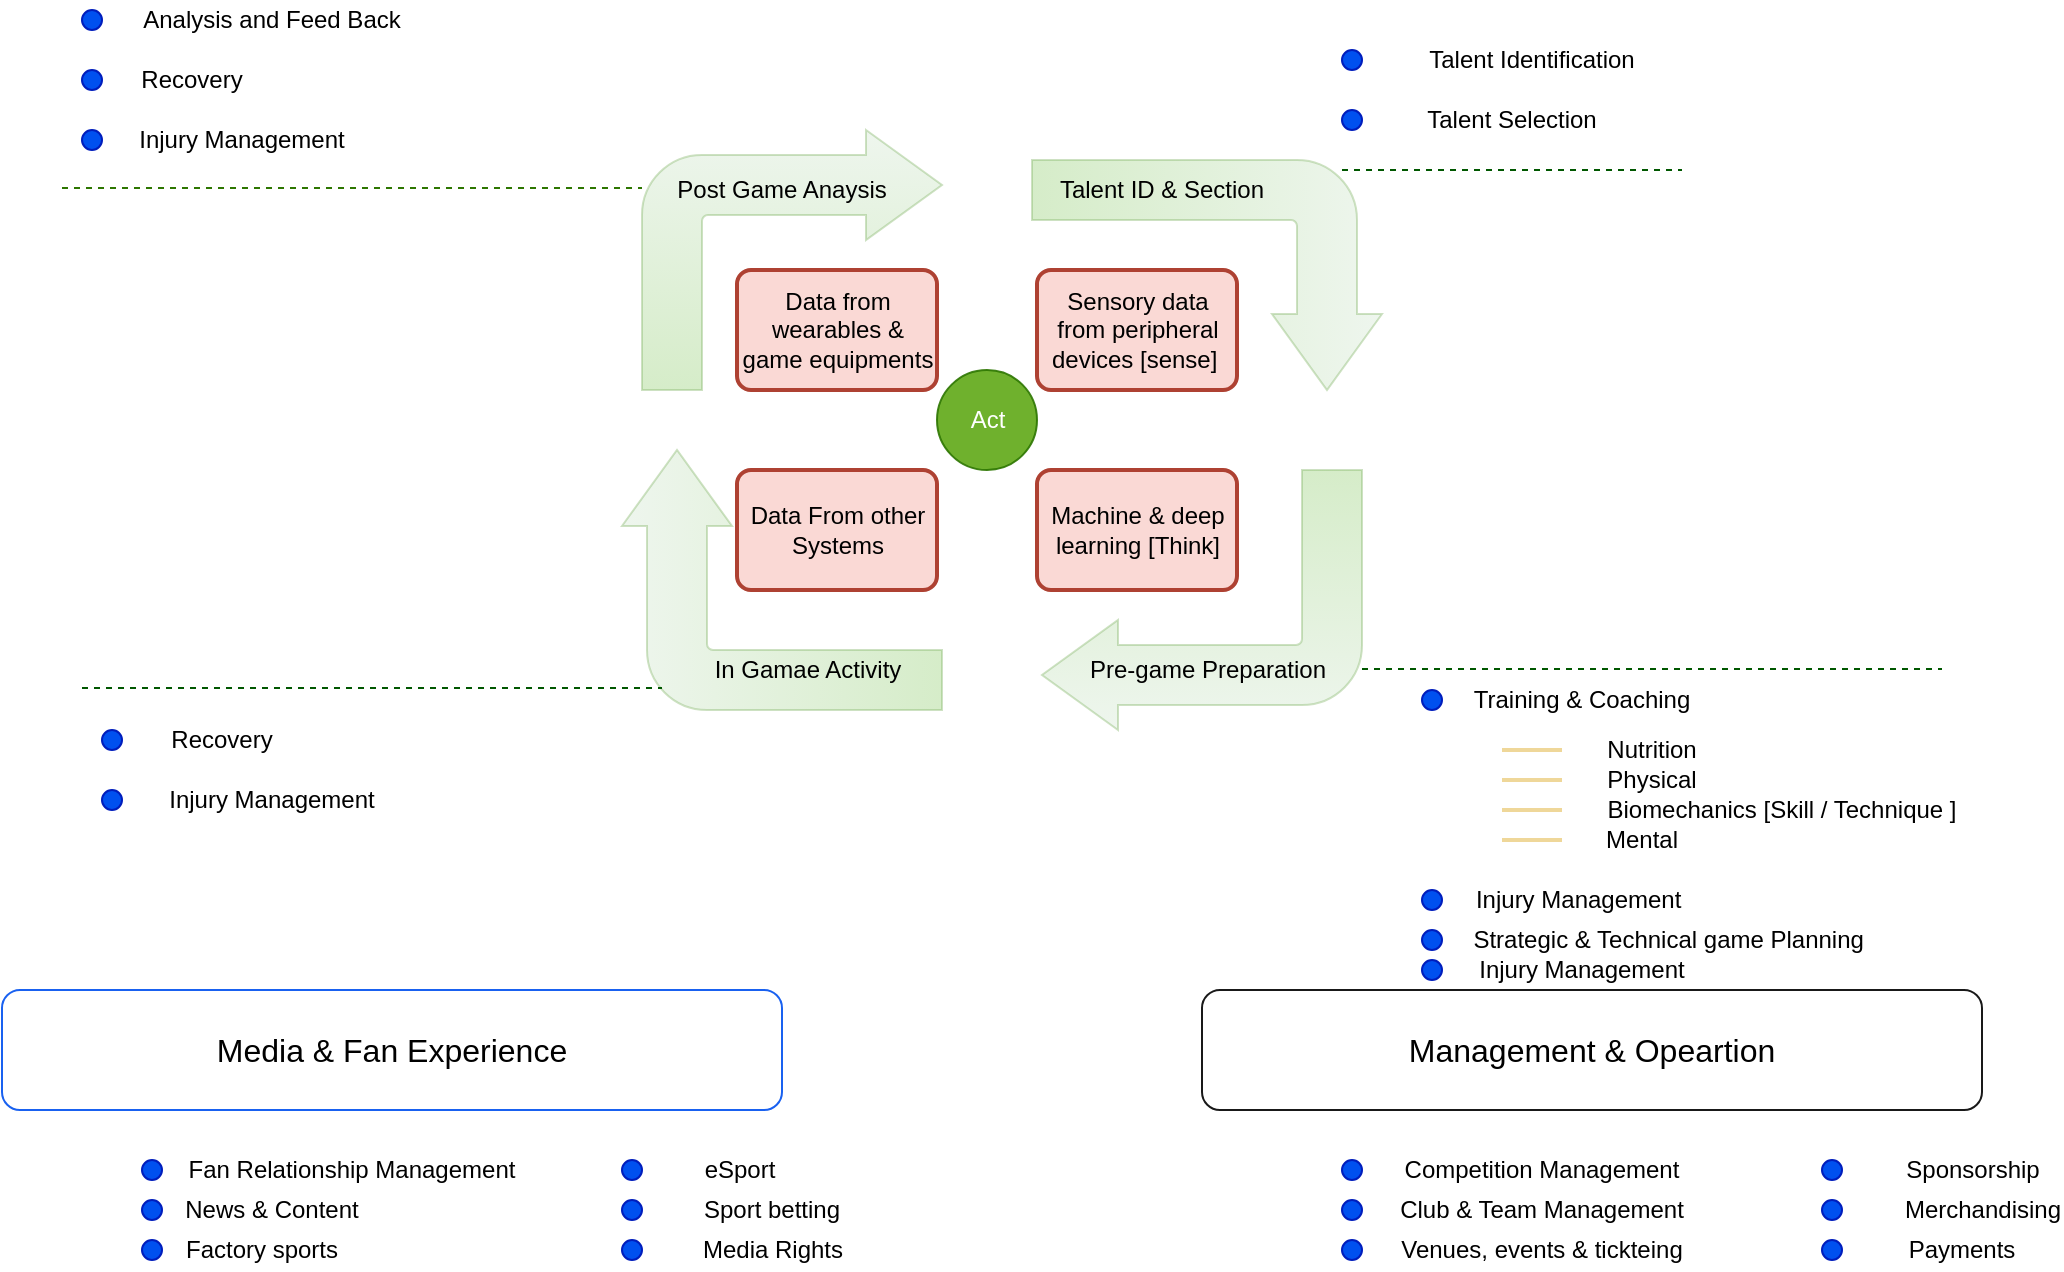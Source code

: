<mxfile version="14.8.0" type="github"><diagram id="dIYdEnNIZuL-_jfatvNl" name="Page-1"><mxGraphModel dx="1108" dy="450" grid="1" gridSize="10" guides="1" tooltips="1" connect="1" arrows="1" fold="1" page="1" pageScale="1" pageWidth="2339" pageHeight="3300" math="0" shadow="0"><root><mxCell id="0"/><mxCell id="1" parent="0"/><mxCell id="mNRW3UApOmTOywDUo0Aa-3" value="&lt;span&gt;Act&lt;/span&gt;" style="ellipse;whiteSpace=wrap;html=1;aspect=fixed;fillColor=#60a917;fontColor=#ffffff;opacity=90;strokeColor=#2D7600;" parent="1" vertex="1"><mxGeometry x="477.5" y="210" width="50" height="50" as="geometry"/></mxCell><mxCell id="mNRW3UApOmTOywDUo0Aa-6" value="Data from wearables &amp;amp; game equipments" style="rounded=1;whiteSpace=wrap;html=1;absoluteArcSize=1;arcSize=14;strokeWidth=2;fillColor=#fad9d5;strokeColor=#ae4132;" parent="1" vertex="1"><mxGeometry x="377.5" y="160" width="100" height="60" as="geometry"/></mxCell><mxCell id="mNRW3UApOmTOywDUo0Aa-7" value="Sensory data from peripheral devices [sense]&amp;nbsp;" style="rounded=1;whiteSpace=wrap;html=1;absoluteArcSize=1;arcSize=14;strokeWidth=2;fillColor=#fad9d5;strokeColor=#ae4132;" parent="1" vertex="1"><mxGeometry x="527.5" y="160" width="100" height="60" as="geometry"/></mxCell><mxCell id="mNRW3UApOmTOywDUo0Aa-8" value="Machine &amp;amp; deep learning [Think]" style="rounded=1;whiteSpace=wrap;html=1;absoluteArcSize=1;arcSize=14;strokeWidth=2;fillColor=#fad9d5;strokeColor=#ae4132;" parent="1" vertex="1"><mxGeometry x="527.5" y="260" width="100" height="60" as="geometry"/></mxCell><mxCell id="mNRW3UApOmTOywDUo0Aa-9" value="Data From other Systems" style="rounded=1;whiteSpace=wrap;html=1;absoluteArcSize=1;arcSize=14;strokeWidth=2;fillColor=#fad9d5;strokeColor=#ae4132;" parent="1" vertex="1"><mxGeometry x="377.5" y="260" width="100" height="60" as="geometry"/></mxCell><mxCell id="mNRW3UApOmTOywDUo0Aa-12" value="" style="html=1;shadow=0;dashed=0;align=center;verticalAlign=middle;shape=mxgraph.arrows2.bendArrow;dy=15;dx=38;notch=0;arrowHead=55;rounded=1;gradientColor=#97d077;opacity=40;fillColor=#d5e8d4;strokeColor=#82b366;" parent="1" vertex="1"><mxGeometry x="330" y="90" width="150" height="130" as="geometry"/></mxCell><mxCell id="mNRW3UApOmTOywDUo0Aa-13" value="" style="html=1;shadow=0;dashed=0;align=center;verticalAlign=middle;shape=mxgraph.arrows2.bendArrow;dy=15;dx=38;notch=0;arrowHead=55;rounded=1;gradientColor=#97d077;opacity=40;rotation=-180;fillColor=#d5e8d4;strokeColor=#82b366;" parent="1" vertex="1"><mxGeometry x="530" y="260" width="160" height="130" as="geometry"/></mxCell><mxCell id="mNRW3UApOmTOywDUo0Aa-14" value="" style="html=1;shadow=0;dashed=0;align=center;verticalAlign=middle;shape=mxgraph.arrows2.bendArrow;dy=15;dx=38;notch=0;arrowHead=55;rounded=1;gradientColor=#97d077;opacity=40;rotation=-180;direction=south;fillColor=#d5e8d4;strokeColor=#82b366;" parent="1" vertex="1"><mxGeometry x="320" y="250" width="160" height="130" as="geometry"/></mxCell><mxCell id="mNRW3UApOmTOywDUo0Aa-15" value="" style="html=1;shadow=0;dashed=0;align=center;verticalAlign=middle;shape=mxgraph.arrows2.bendArrow;dy=15;dx=38;notch=0;arrowHead=55;rounded=1;gradientColor=#97d077;opacity=40;rotation=90;fillColor=#d5e8d4;strokeColor=#82b366;" parent="1" vertex="1"><mxGeometry x="555" y="75" width="115" height="175" as="geometry"/></mxCell><mxCell id="mNRW3UApOmTOywDUo0Aa-16" value="Post Game Anaysis" style="text;html=1;strokeColor=none;fillColor=none;align=center;verticalAlign=middle;whiteSpace=wrap;rounded=0;shadow=0;opacity=40;" parent="1" vertex="1"><mxGeometry x="340" y="110" width="120" height="20" as="geometry"/></mxCell><mxCell id="mNRW3UApOmTOywDUo0Aa-17" value="Talent ID &amp;amp; Section" style="text;html=1;strokeColor=none;fillColor=none;align=center;verticalAlign=middle;whiteSpace=wrap;rounded=0;shadow=0;opacity=40;" parent="1" vertex="1"><mxGeometry x="500" y="110" width="180" height="20" as="geometry"/></mxCell><mxCell id="mNRW3UApOmTOywDUo0Aa-18" value="Pre-game Preparation" style="text;html=1;strokeColor=none;fillColor=none;align=center;verticalAlign=middle;whiteSpace=wrap;rounded=0;shadow=0;opacity=40;" parent="1" vertex="1"><mxGeometry x="532.5" y="350" width="160" height="20" as="geometry"/></mxCell><mxCell id="mNRW3UApOmTOywDUo0Aa-19" value="In Gamae Activity" style="text;html=1;strokeColor=none;fillColor=none;align=center;verticalAlign=middle;whiteSpace=wrap;rounded=0;shadow=0;opacity=40;" parent="1" vertex="1"><mxGeometry x="347.5" y="350" width="130" height="20" as="geometry"/></mxCell><mxCell id="mNRW3UApOmTOywDUo0Aa-21" value="" style="endArrow=none;dashed=1;html=1;entryX=0;entryY=0.223;entryDx=0;entryDy=0;entryPerimeter=0;fillColor=#60a917;strokeColor=#2D7600;" parent="1" target="mNRW3UApOmTOywDUo0Aa-12" edge="1"><mxGeometry width="50" height="50" relative="1" as="geometry"><mxPoint x="40" y="119" as="sourcePoint"/><mxPoint x="300" y="120" as="targetPoint"/></mxGeometry></mxCell><mxCell id="mNRW3UApOmTOywDUo0Aa-22" value="" style="shape=ellipse;strokeColor=#001DBC;html=1;shadow=0;fontColor=#ffffff;fillColor=#0050EF;" parent="1" vertex="1"><mxGeometry x="50" y="30" width="10" height="10" as="geometry"/></mxCell><mxCell id="mNRW3UApOmTOywDUo0Aa-23" value="Analysis and Feed Back" style="text;html=1;strokeColor=none;fillColor=none;align=center;verticalAlign=middle;whiteSpace=wrap;rounded=0;shadow=0;opacity=40;" parent="1" vertex="1"><mxGeometry x="60" y="25" width="170" height="20" as="geometry"/></mxCell><mxCell id="mNRW3UApOmTOywDUo0Aa-33" value="" style="shape=ellipse;fillColor=#0050EF;strokeColor=#001DBC;html=1;shadow=0;fontColor=#ffffff;" parent="1" vertex="1"><mxGeometry x="50" y="60" width="10" height="10" as="geometry"/></mxCell><mxCell id="mNRW3UApOmTOywDUo0Aa-34" value="" style="shape=ellipse;fillColor=#0050EF;strokeColor=#001DBC;html=1;shadow=0;fontColor=#ffffff;" parent="1" vertex="1"><mxGeometry x="50" y="90" width="10" height="10" as="geometry"/></mxCell><mxCell id="mNRW3UApOmTOywDUo0Aa-35" value="Recovery" style="text;html=1;strokeColor=none;fillColor=none;align=center;verticalAlign=middle;whiteSpace=wrap;rounded=0;shadow=0;opacity=40;" parent="1" vertex="1"><mxGeometry x="80" y="55" width="50" height="20" as="geometry"/></mxCell><mxCell id="mNRW3UApOmTOywDUo0Aa-36" value="Injury Management" style="text;html=1;strokeColor=none;fillColor=none;align=center;verticalAlign=middle;whiteSpace=wrap;rounded=0;shadow=0;opacity=40;" parent="1" vertex="1"><mxGeometry x="70" y="85" width="120" height="20" as="geometry"/></mxCell><mxCell id="mNRW3UApOmTOywDUo0Aa-42" value="Talent Identification" style="text;html=1;strokeColor=none;fillColor=none;align=center;verticalAlign=middle;whiteSpace=wrap;rounded=0;shadow=0;opacity=40;" parent="1" vertex="1"><mxGeometry x="720" y="45" width="110" height="20" as="geometry"/></mxCell><mxCell id="mNRW3UApOmTOywDUo0Aa-45" value="Talent Selection" style="text;html=1;strokeColor=none;fillColor=none;align=center;verticalAlign=middle;whiteSpace=wrap;rounded=0;shadow=0;opacity=40;" parent="1" vertex="1"><mxGeometry x="720" y="75" width="90" height="20" as="geometry"/></mxCell><mxCell id="mNRW3UApOmTOywDUo0Aa-53" value="" style="shape=ellipse;fillColor=#0050EF;strokeColor=#001DBC;html=1;shadow=0;fontColor=#ffffff;" parent="1" vertex="1"><mxGeometry x="680" y="80" width="10" height="10" as="geometry"/></mxCell><mxCell id="mNRW3UApOmTOywDUo0Aa-54" value="" style="endArrow=none;dashed=1;html=1;exitX=1;exitY=0;exitDx=0;exitDy=0;fillColor=#008a00;strokeColor=#005700;" parent="1" source="mNRW3UApOmTOywDUo0Aa-17" edge="1"><mxGeometry width="50" height="50" relative="1" as="geometry"><mxPoint x="780" y="110.01" as="sourcePoint"/><mxPoint x="850" y="110" as="targetPoint"/></mxGeometry></mxCell><mxCell id="mNRW3UApOmTOywDUo0Aa-56" value="" style="shape=ellipse;fillColor=#0050EF;strokeColor=#001DBC;html=1;shadow=0;fontColor=#ffffff;" parent="1" vertex="1"><mxGeometry x="680" y="50" width="10" height="10" as="geometry"/></mxCell><mxCell id="mNRW3UApOmTOywDUo0Aa-62" value="" style="endArrow=none;dashed=1;html=1;entryX=0;entryY=0.223;entryDx=0;entryDy=0;entryPerimeter=0;fillColor=#008a00;strokeColor=#005700;" parent="1" edge="1"><mxGeometry width="50" height="50" relative="1" as="geometry"><mxPoint x="50" y="369.01" as="sourcePoint"/><mxPoint x="340" y="369" as="targetPoint"/></mxGeometry></mxCell><mxCell id="mNRW3UApOmTOywDUo0Aa-63" value="" style="shape=ellipse;fillColor=#0050EF;strokeColor=#001DBC;html=1;shadow=0;fontColor=#ffffff;" parent="1" vertex="1"><mxGeometry x="60" y="390" width="10" height="10" as="geometry"/></mxCell><mxCell id="mNRW3UApOmTOywDUo0Aa-64" value="" style="shape=ellipse;fillColor=#0050EF;strokeColor=#001DBC;html=1;shadow=0;fontColor=#ffffff;" parent="1" vertex="1"><mxGeometry x="60" y="420" width="10" height="10" as="geometry"/></mxCell><mxCell id="mNRW3UApOmTOywDUo0Aa-65" value="Recovery" style="text;html=1;strokeColor=none;fillColor=none;align=center;verticalAlign=middle;whiteSpace=wrap;rounded=0;shadow=0;opacity=40;" parent="1" vertex="1"><mxGeometry x="80" y="385" width="80" height="20" as="geometry"/></mxCell><mxCell id="mNRW3UApOmTOywDUo0Aa-66" value="Injury Management" style="text;html=1;strokeColor=none;fillColor=none;align=center;verticalAlign=middle;whiteSpace=wrap;rounded=0;shadow=0;opacity=40;" parent="1" vertex="1"><mxGeometry x="90" y="415" width="110" height="20" as="geometry"/></mxCell><mxCell id="mNRW3UApOmTOywDUo0Aa-68" value="" style="endArrow=none;dashed=1;html=1;entryX=0;entryY=0.223;entryDx=0;entryDy=0;entryPerimeter=0;fillColor=#008a00;strokeColor=#005700;" parent="1" edge="1"><mxGeometry width="50" height="50" relative="1" as="geometry"><mxPoint x="690" y="359.51" as="sourcePoint"/><mxPoint x="980" y="359.5" as="targetPoint"/></mxGeometry></mxCell><mxCell id="mNRW3UApOmTOywDUo0Aa-69" value="" style="shape=ellipse;fillColor=#0050EF;strokeColor=#001DBC;html=1;shadow=0;fontColor=#ffffff;" parent="1" vertex="1"><mxGeometry x="720" y="370" width="10" height="10" as="geometry"/></mxCell><mxCell id="mNRW3UApOmTOywDUo0Aa-71" value="Training &amp;amp; Coaching" style="text;html=1;strokeColor=none;fillColor=none;align=center;verticalAlign=middle;whiteSpace=wrap;rounded=0;shadow=0;opacity=40;" parent="1" vertex="1"><mxGeometry x="730" y="365" width="140" height="20" as="geometry"/></mxCell><mxCell id="mNRW3UApOmTOywDUo0Aa-77" value="" style="line;strokeWidth=2;html=1;shadow=0;gradientColor=#ffa500;opacity=40;fillColor=#ffcd28;strokeColor=#d79b00;" parent="1" vertex="1"><mxGeometry x="760" y="395" width="30" height="10" as="geometry"/></mxCell><mxCell id="mNRW3UApOmTOywDUo0Aa-79" value="" style="line;strokeWidth=2;html=1;shadow=0;gradientColor=#ffa500;opacity=40;fillColor=#ffcd28;strokeColor=#d79b00;" parent="1" vertex="1"><mxGeometry x="760" y="410" width="30" height="10" as="geometry"/></mxCell><mxCell id="mNRW3UApOmTOywDUo0Aa-80" value="" style="line;strokeWidth=2;html=1;shadow=0;gradientColor=#ffa500;opacity=40;fillColor=#ffcd28;strokeColor=#d79b00;" parent="1" vertex="1"><mxGeometry x="760" y="425" width="30" height="10" as="geometry"/></mxCell><mxCell id="mNRW3UApOmTOywDUo0Aa-81" value="" style="line;strokeWidth=2;html=1;shadow=0;gradientColor=#ffa500;opacity=40;fillColor=#ffcd28;strokeColor=#d79b00;" parent="1" vertex="1"><mxGeometry x="760" y="440" width="30" height="10" as="geometry"/></mxCell><mxCell id="mNRW3UApOmTOywDUo0Aa-84" value="Nutrition" style="text;html=1;strokeColor=none;fillColor=none;align=center;verticalAlign=middle;whiteSpace=wrap;rounded=0;shadow=0;opacity=40;" parent="1" vertex="1"><mxGeometry x="790" y="390" width="90" height="20" as="geometry"/></mxCell><mxCell id="mNRW3UApOmTOywDUo0Aa-85" value="Physical" style="text;html=1;strokeColor=none;fillColor=none;align=center;verticalAlign=middle;whiteSpace=wrap;rounded=0;shadow=0;opacity=40;" parent="1" vertex="1"><mxGeometry x="790" y="405" width="90" height="20" as="geometry"/></mxCell><mxCell id="mNRW3UApOmTOywDUo0Aa-86" value="Biomechanics [Skill / Technique ]" style="text;html=1;strokeColor=none;fillColor=none;align=center;verticalAlign=middle;whiteSpace=wrap;rounded=0;shadow=0;opacity=40;" parent="1" vertex="1"><mxGeometry x="800" y="420" width="200" height="20" as="geometry"/></mxCell><mxCell id="mNRW3UApOmTOywDUo0Aa-87" value="Mental" style="text;html=1;strokeColor=none;fillColor=none;align=center;verticalAlign=middle;whiteSpace=wrap;rounded=0;shadow=0;opacity=40;" parent="1" vertex="1"><mxGeometry x="790" y="435" width="80" height="20" as="geometry"/></mxCell><mxCell id="mNRW3UApOmTOywDUo0Aa-90" value="" style="shape=ellipse;fillColor=#0050EF;strokeColor=#001DBC;html=1;shadow=0;fontColor=#ffffff;" parent="1" vertex="1"><mxGeometry x="720" y="470" width="10" height="10" as="geometry"/></mxCell><mxCell id="mNRW3UApOmTOywDUo0Aa-91" value="&amp;nbsp; Injury Management" style="text;html=1;strokeColor=none;fillColor=none;align=center;verticalAlign=middle;whiteSpace=wrap;rounded=0;shadow=0;opacity=40;" parent="1" vertex="1"><mxGeometry x="730" y="465" width="130" height="20" as="geometry"/></mxCell><mxCell id="mNRW3UApOmTOywDUo0Aa-92" value="" style="shape=ellipse;fillColor=#0050EF;strokeColor=#001DBC;html=1;shadow=0;fontColor=#ffffff;" parent="1" vertex="1"><mxGeometry x="720" y="490" width="10" height="10" as="geometry"/></mxCell><mxCell id="mNRW3UApOmTOywDUo0Aa-93" value="Strategic &amp;amp; Technical game Planning&amp;nbsp;" style="text;html=1;strokeColor=none;fillColor=none;align=center;verticalAlign=middle;whiteSpace=wrap;rounded=0;shadow=0;opacity=40;" parent="1" vertex="1"><mxGeometry x="730" y="485" width="230" height="20" as="geometry"/></mxCell><mxCell id="mNRW3UApOmTOywDUo0Aa-94" value="" style="shape=ellipse;fillColor=#0050EF;strokeColor=#001DBC;html=1;shadow=0;fontColor=#ffffff;" parent="1" vertex="1"><mxGeometry x="720" y="505" width="10" height="10" as="geometry"/></mxCell><mxCell id="mNRW3UApOmTOywDUo0Aa-95" value="Injury Management" style="text;html=1;strokeColor=none;fillColor=none;align=center;verticalAlign=middle;whiteSpace=wrap;rounded=0;shadow=0;opacity=40;" parent="1" vertex="1"><mxGeometry x="740" y="500" width="120" height="20" as="geometry"/></mxCell><mxCell id="mNRW3UApOmTOywDUo0Aa-97" value="Media &amp;amp; Fan Experience" style="rounded=1;whiteSpace=wrap;html=1;shadow=0;opacity=90;strokeColor=#0050EF;fontSize=16;" parent="1" vertex="1"><mxGeometry x="10" y="520" width="390" height="60" as="geometry"/></mxCell><mxCell id="mNRW3UApOmTOywDUo0Aa-98" value="Management &amp;amp; Opeartion" style="rounded=1;whiteSpace=wrap;html=1;shadow=0;opacity=90;fontSize=16;" parent="1" vertex="1"><mxGeometry x="610" y="520" width="390" height="60" as="geometry"/></mxCell><mxCell id="mNRW3UApOmTOywDUo0Aa-99" value="" style="shape=ellipse;fillColor=#0050EF;strokeColor=#001DBC;html=1;shadow=0;fontColor=#ffffff;" parent="1" vertex="1"><mxGeometry x="80" y="605" width="10" height="10" as="geometry"/></mxCell><mxCell id="mNRW3UApOmTOywDUo0Aa-100" value="Fan Relationship Management" style="text;html=1;strokeColor=none;fillColor=none;align=center;verticalAlign=middle;whiteSpace=wrap;rounded=0;shadow=0;opacity=40;" parent="1" vertex="1"><mxGeometry x="100" y="600" width="170" height="20" as="geometry"/></mxCell><mxCell id="mNRW3UApOmTOywDUo0Aa-101" value="" style="shape=ellipse;fillColor=#0050EF;strokeColor=#001DBC;html=1;shadow=0;fontColor=#ffffff;" parent="1" vertex="1"><mxGeometry x="80" y="625" width="10" height="10" as="geometry"/></mxCell><mxCell id="mNRW3UApOmTOywDUo0Aa-102" value="News &amp;amp; Content" style="text;html=1;strokeColor=none;fillColor=none;align=center;verticalAlign=middle;whiteSpace=wrap;rounded=0;shadow=0;opacity=40;" parent="1" vertex="1"><mxGeometry x="90" y="620" width="110" height="20" as="geometry"/></mxCell><mxCell id="mNRW3UApOmTOywDUo0Aa-103" value="" style="shape=ellipse;fillColor=#0050EF;strokeColor=#001DBC;html=1;shadow=0;fontColor=#ffffff;" parent="1" vertex="1"><mxGeometry x="80" y="645" width="10" height="10" as="geometry"/></mxCell><mxCell id="mNRW3UApOmTOywDUo0Aa-104" value="Factory sports" style="text;html=1;strokeColor=none;fillColor=none;align=center;verticalAlign=middle;whiteSpace=wrap;rounded=0;shadow=0;opacity=40;" parent="1" vertex="1"><mxGeometry x="90" y="640" width="100" height="20" as="geometry"/></mxCell><mxCell id="mNRW3UApOmTOywDUo0Aa-107" value="" style="shape=ellipse;fillColor=#0050EF;strokeColor=#001DBC;html=1;shadow=0;fontColor=#ffffff;" parent="1" vertex="1"><mxGeometry x="320" y="605" width="10" height="10" as="geometry"/></mxCell><mxCell id="mNRW3UApOmTOywDUo0Aa-108" value="eSport" style="text;html=1;strokeColor=none;fillColor=none;align=center;verticalAlign=middle;whiteSpace=wrap;rounded=0;shadow=0;opacity=40;" parent="1" vertex="1"><mxGeometry x="359" y="600" width="40" height="20" as="geometry"/></mxCell><mxCell id="mNRW3UApOmTOywDUo0Aa-109" value="" style="shape=ellipse;fillColor=#0050EF;strokeColor=#001DBC;html=1;shadow=0;fontColor=#ffffff;" parent="1" vertex="1"><mxGeometry x="320" y="625" width="10" height="10" as="geometry"/></mxCell><mxCell id="mNRW3UApOmTOywDUo0Aa-110" value="Sport betting" style="text;html=1;strokeColor=none;fillColor=none;align=center;verticalAlign=middle;whiteSpace=wrap;rounded=0;shadow=0;opacity=40;" parent="1" vertex="1"><mxGeometry x="350" y="620" width="90" height="20" as="geometry"/></mxCell><mxCell id="mNRW3UApOmTOywDUo0Aa-111" value="" style="shape=ellipse;fillColor=#0050EF;strokeColor=#001DBC;html=1;shadow=0;fontColor=#ffffff;" parent="1" vertex="1"><mxGeometry x="320" y="645" width="10" height="10" as="geometry"/></mxCell><mxCell id="mNRW3UApOmTOywDUo0Aa-112" value="Media Rights" style="text;html=1;strokeColor=none;fillColor=none;align=center;verticalAlign=middle;whiteSpace=wrap;rounded=0;shadow=0;opacity=40;" parent="1" vertex="1"><mxGeometry x="354.5" y="640" width="81" height="20" as="geometry"/></mxCell><mxCell id="mNRW3UApOmTOywDUo0Aa-120" value="" style="shape=ellipse;fillColor=#0050EF;strokeColor=#001DBC;html=1;shadow=0;fontColor=#ffffff;" parent="1" vertex="1"><mxGeometry x="680" y="605" width="10" height="10" as="geometry"/></mxCell><mxCell id="mNRW3UApOmTOywDUo0Aa-121" value="Competition Management" style="text;html=1;strokeColor=none;fillColor=none;align=center;verticalAlign=middle;whiteSpace=wrap;rounded=0;shadow=0;opacity=40;" parent="1" vertex="1"><mxGeometry x="700" y="600" width="160" height="20" as="geometry"/></mxCell><mxCell id="mNRW3UApOmTOywDUo0Aa-122" value="" style="shape=ellipse;fillColor=#0050EF;strokeColor=#001DBC;html=1;shadow=0;fontColor=#ffffff;" parent="1" vertex="1"><mxGeometry x="680" y="625" width="10" height="10" as="geometry"/></mxCell><mxCell id="mNRW3UApOmTOywDUo0Aa-123" value="Club &amp;amp; Team Management" style="text;html=1;strokeColor=none;fillColor=none;align=center;verticalAlign=middle;whiteSpace=wrap;rounded=0;shadow=0;opacity=40;" parent="1" vertex="1"><mxGeometry x="700" y="620" width="160" height="20" as="geometry"/></mxCell><mxCell id="mNRW3UApOmTOywDUo0Aa-124" value="" style="shape=ellipse;fillColor=#0050EF;strokeColor=#001DBC;html=1;shadow=0;fontColor=#ffffff;" parent="1" vertex="1"><mxGeometry x="680" y="645" width="10" height="10" as="geometry"/></mxCell><mxCell id="mNRW3UApOmTOywDUo0Aa-125" value="Venues, events &amp;amp; tickteing" style="text;html=1;strokeColor=none;fillColor=none;align=center;verticalAlign=middle;whiteSpace=wrap;rounded=0;shadow=0;opacity=40;" parent="1" vertex="1"><mxGeometry x="705" y="640" width="150" height="20" as="geometry"/></mxCell><mxCell id="mNRW3UApOmTOywDUo0Aa-126" value="" style="shape=ellipse;fillColor=#0050EF;strokeColor=#001DBC;html=1;shadow=0;fontColor=#ffffff;" parent="1" vertex="1"><mxGeometry x="920" y="605" width="10" height="10" as="geometry"/></mxCell><mxCell id="mNRW3UApOmTOywDUo0Aa-127" value="Sponsorship" style="text;html=1;strokeColor=none;fillColor=none;align=center;verticalAlign=middle;whiteSpace=wrap;rounded=0;shadow=0;opacity=40;" parent="1" vertex="1"><mxGeometry x="959.5" y="600" width="71" height="20" as="geometry"/></mxCell><mxCell id="mNRW3UApOmTOywDUo0Aa-128" value="" style="shape=ellipse;fillColor=#0050EF;strokeColor=#001DBC;html=1;shadow=0;fontColor=#ffffff;" parent="1" vertex="1"><mxGeometry x="920" y="625" width="10" height="10" as="geometry"/></mxCell><mxCell id="mNRW3UApOmTOywDUo0Aa-129" value="Merchandising" style="text;html=1;strokeColor=none;fillColor=none;align=center;verticalAlign=middle;whiteSpace=wrap;rounded=0;shadow=0;opacity=40;" parent="1" vertex="1"><mxGeometry x="959.5" y="620" width="80.5" height="20" as="geometry"/></mxCell><mxCell id="mNRW3UApOmTOywDUo0Aa-130" value="" style="shape=ellipse;fillColor=#0050EF;strokeColor=#001DBC;html=1;shadow=0;fontColor=#ffffff;" parent="1" vertex="1"><mxGeometry x="920" y="645" width="10" height="10" as="geometry"/></mxCell><mxCell id="mNRW3UApOmTOywDUo0Aa-131" value="Payments" style="text;html=1;strokeColor=none;fillColor=none;align=center;verticalAlign=middle;whiteSpace=wrap;rounded=0;shadow=0;opacity=40;" parent="1" vertex="1"><mxGeometry x="960" y="640" width="60" height="20" as="geometry"/></mxCell></root></mxGraphModel></diagram></mxfile>